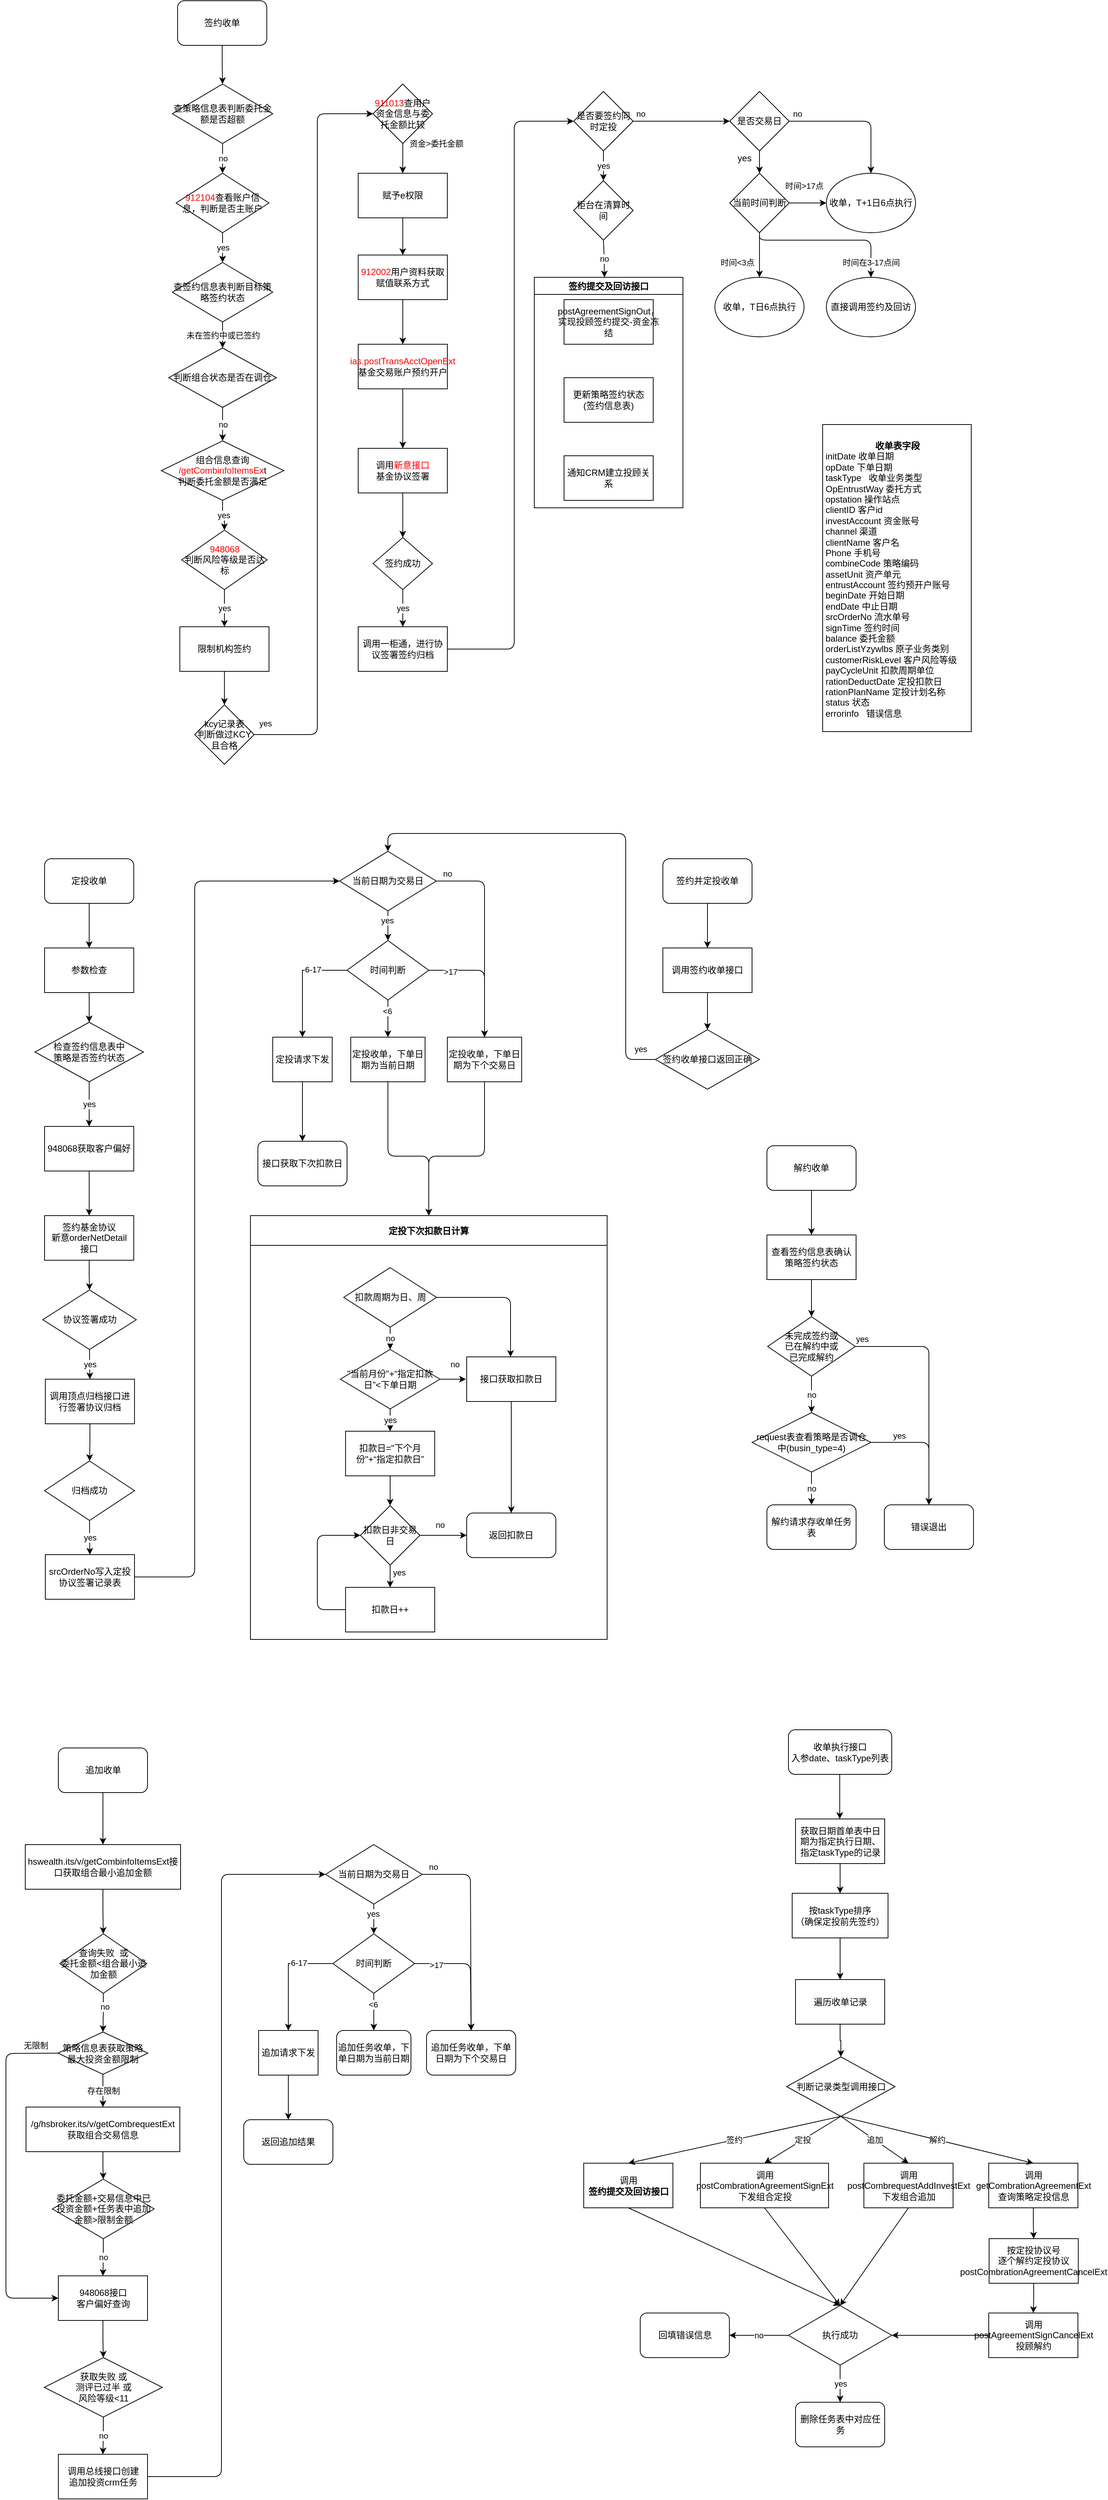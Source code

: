 <mxfile version="14.9.7" type="github">
  <diagram id="iZSxUYs6nvVQSuJic5YJ" name="Page-1">
    <mxGraphModel dx="782" dy="468" grid="1" gridSize="10" guides="1" tooltips="1" connect="1" arrows="1" fold="1" page="1" pageScale="1" pageWidth="827" pageHeight="1169" math="0" shadow="0">
      <root>
        <mxCell id="0" />
        <mxCell id="1" parent="0" />
        <mxCell id="sy7BUHmaNgnKE1Wm8GWt-76" value="" style="edgeStyle=orthogonalEdgeStyle;rounded=0;orthogonalLoop=1;jettySize=auto;html=1;" parent="1" source="sy7BUHmaNgnKE1Wm8GWt-1" target="sy7BUHmaNgnKE1Wm8GWt-8" edge="1">
          <mxGeometry relative="1" as="geometry" />
        </mxCell>
        <mxCell id="sy7BUHmaNgnKE1Wm8GWt-1" value="签约收单" style="rounded=1;whiteSpace=wrap;html=1;" parent="1" vertex="1">
          <mxGeometry x="302" y="80" width="120" height="60" as="geometry" />
        </mxCell>
        <mxCell id="sy7BUHmaNgnKE1Wm8GWt-75" value="no" style="edgeStyle=orthogonalEdgeStyle;rounded=0;orthogonalLoop=1;jettySize=auto;html=1;" parent="1" source="sy7BUHmaNgnKE1Wm8GWt-8" target="sy7BUHmaNgnKE1Wm8GWt-11" edge="1">
          <mxGeometry relative="1" as="geometry" />
        </mxCell>
        <mxCell id="sy7BUHmaNgnKE1Wm8GWt-8" value="查策略信息表判断委托金额是否超额" style="rhombus;whiteSpace=wrap;html=1;" parent="1" vertex="1">
          <mxGeometry x="295" y="192" width="135" height="80" as="geometry" />
        </mxCell>
        <mxCell id="sy7BUHmaNgnKE1Wm8GWt-74" value="yes" style="edgeStyle=orthogonalEdgeStyle;rounded=0;orthogonalLoop=1;jettySize=auto;html=1;" parent="1" source="sy7BUHmaNgnKE1Wm8GWt-11" target="sy7BUHmaNgnKE1Wm8GWt-12" edge="1">
          <mxGeometry relative="1" as="geometry" />
        </mxCell>
        <mxCell id="sy7BUHmaNgnKE1Wm8GWt-11" value="&lt;font color=&quot;#ff0000&quot;&gt;912104&lt;/font&gt;查看账户信息，判断是否主账户" style="rhombus;whiteSpace=wrap;html=1;" parent="1" vertex="1">
          <mxGeometry x="300" y="312" width="125" height="80" as="geometry" />
        </mxCell>
        <mxCell id="sy7BUHmaNgnKE1Wm8GWt-73" value="未在签约中或已签约" style="edgeStyle=orthogonalEdgeStyle;rounded=0;orthogonalLoop=1;jettySize=auto;html=1;" parent="1" source="sy7BUHmaNgnKE1Wm8GWt-12" target="sy7BUHmaNgnKE1Wm8GWt-15" edge="1">
          <mxGeometry relative="1" as="geometry" />
        </mxCell>
        <mxCell id="sy7BUHmaNgnKE1Wm8GWt-12" value="查签约信息表判断目标策略签约状态" style="rhombus;whiteSpace=wrap;html=1;" parent="1" vertex="1">
          <mxGeometry x="295" y="432" width="135" height="80" as="geometry" />
        </mxCell>
        <mxCell id="sy7BUHmaNgnKE1Wm8GWt-72" value="no" style="edgeStyle=orthogonalEdgeStyle;rounded=0;orthogonalLoop=1;jettySize=auto;html=1;" parent="1" source="sy7BUHmaNgnKE1Wm8GWt-15" target="sy7BUHmaNgnKE1Wm8GWt-16" edge="1">
          <mxGeometry relative="1" as="geometry" />
        </mxCell>
        <mxCell id="sy7BUHmaNgnKE1Wm8GWt-15" value="判断组合状态是否在调仓" style="rhombus;whiteSpace=wrap;html=1;" parent="1" vertex="1">
          <mxGeometry x="290" y="547" width="145" height="80" as="geometry" />
        </mxCell>
        <mxCell id="sy7BUHmaNgnKE1Wm8GWt-71" value="yes" style="edgeStyle=orthogonalEdgeStyle;rounded=0;orthogonalLoop=1;jettySize=auto;html=1;" parent="1" source="sy7BUHmaNgnKE1Wm8GWt-16" target="sy7BUHmaNgnKE1Wm8GWt-17" edge="1">
          <mxGeometry relative="1" as="geometry" />
        </mxCell>
        <mxCell id="sy7BUHmaNgnKE1Wm8GWt-16" value="&lt;div&gt;组合信息查询&lt;/div&gt;&lt;div&gt;&lt;font color=&quot;#ff0000&quot;&gt;/getCombinfoItemsEx&lt;/font&gt;t&lt;/div&gt;&lt;div&gt;判断委托金额是否满足&lt;/div&gt;" style="rhombus;whiteSpace=wrap;html=1;" parent="1" vertex="1">
          <mxGeometry x="280" y="672" width="165" height="80" as="geometry" />
        </mxCell>
        <mxCell id="sy7BUHmaNgnKE1Wm8GWt-70" value="yes" style="edgeStyle=orthogonalEdgeStyle;rounded=0;orthogonalLoop=1;jettySize=auto;html=1;" parent="1" source="sy7BUHmaNgnKE1Wm8GWt-17" target="sy7BUHmaNgnKE1Wm8GWt-18" edge="1">
          <mxGeometry relative="1" as="geometry" />
        </mxCell>
        <mxCell id="sy7BUHmaNgnKE1Wm8GWt-17" value="&lt;font color=&quot;#ff0000&quot;&gt;948068&lt;/font&gt;&lt;br&gt;判断风险等级是否达标" style="rhombus;whiteSpace=wrap;html=1;" parent="1" vertex="1">
          <mxGeometry x="307.5" y="792" width="115" height="80" as="geometry" />
        </mxCell>
        <mxCell id="sy7BUHmaNgnKE1Wm8GWt-69" value="" style="edgeStyle=orthogonalEdgeStyle;rounded=0;orthogonalLoop=1;jettySize=auto;html=1;" parent="1" source="sy7BUHmaNgnKE1Wm8GWt-18" target="sy7BUHmaNgnKE1Wm8GWt-19" edge="1">
          <mxGeometry relative="1" as="geometry" />
        </mxCell>
        <mxCell id="sy7BUHmaNgnKE1Wm8GWt-18" value="限制机构签约" style="rounded=0;whiteSpace=wrap;html=1;" parent="1" vertex="1">
          <mxGeometry x="305" y="922" width="120" height="60" as="geometry" />
        </mxCell>
        <mxCell id="sy7BUHmaNgnKE1Wm8GWt-19" value="kcy记录表&lt;br&gt;判断做过KCY且合格" style="rhombus;whiteSpace=wrap;html=1;" parent="1" vertex="1">
          <mxGeometry x="325" y="1027" width="80" height="80" as="geometry" />
        </mxCell>
        <mxCell id="sy7BUHmaNgnKE1Wm8GWt-66" value="资金&amp;gt;委托金额" style="edgeStyle=orthogonalEdgeStyle;rounded=0;orthogonalLoop=1;jettySize=auto;html=1;" parent="1" source="sy7BUHmaNgnKE1Wm8GWt-20" target="sy7BUHmaNgnKE1Wm8GWt-21" edge="1">
          <mxGeometry x="-1" y="45" relative="1" as="geometry">
            <mxPoint as="offset" />
          </mxGeometry>
        </mxCell>
        <mxCell id="sy7BUHmaNgnKE1Wm8GWt-20" value="&lt;font color=&quot;#ff0000&quot;&gt;911013&lt;/font&gt;查用户资金信息与委托金额比较" style="rhombus;whiteSpace=wrap;html=1;" parent="1" vertex="1">
          <mxGeometry x="565" y="192" width="80" height="80" as="geometry" />
        </mxCell>
        <mxCell id="sy7BUHmaNgnKE1Wm8GWt-65" value="" style="edgeStyle=orthogonalEdgeStyle;rounded=0;orthogonalLoop=1;jettySize=auto;html=1;" parent="1" source="sy7BUHmaNgnKE1Wm8GWt-21" target="sy7BUHmaNgnKE1Wm8GWt-22" edge="1">
          <mxGeometry relative="1" as="geometry" />
        </mxCell>
        <mxCell id="sy7BUHmaNgnKE1Wm8GWt-21" value="赋予e权限" style="rounded=0;whiteSpace=wrap;html=1;" parent="1" vertex="1">
          <mxGeometry x="545" y="312" width="120" height="60" as="geometry" />
        </mxCell>
        <mxCell id="sy7BUHmaNgnKE1Wm8GWt-64" value="" style="edgeStyle=orthogonalEdgeStyle;rounded=0;orthogonalLoop=1;jettySize=auto;html=1;" parent="1" source="sy7BUHmaNgnKE1Wm8GWt-22" target="sy7BUHmaNgnKE1Wm8GWt-23" edge="1">
          <mxGeometry relative="1" as="geometry" />
        </mxCell>
        <mxCell id="sy7BUHmaNgnKE1Wm8GWt-22" value="&lt;font color=&quot;#ff0000&quot;&gt;912002&lt;/font&gt;用户资料获取&lt;br&gt;赋值联系方式" style="rounded=0;whiteSpace=wrap;html=1;" parent="1" vertex="1">
          <mxGeometry x="545" y="422" width="120" height="60" as="geometry" />
        </mxCell>
        <mxCell id="sy7BUHmaNgnKE1Wm8GWt-63" value="" style="edgeStyle=orthogonalEdgeStyle;rounded=0;orthogonalLoop=1;jettySize=auto;html=1;" parent="1" source="sy7BUHmaNgnKE1Wm8GWt-23" target="sy7BUHmaNgnKE1Wm8GWt-24" edge="1">
          <mxGeometry relative="1" as="geometry" />
        </mxCell>
        <mxCell id="sy7BUHmaNgnKE1Wm8GWt-23" value="&lt;div&gt;&lt;font color=&quot;#ff0000&quot;&gt;ias.postTransAcctOpenExt&lt;/font&gt;&lt;/div&gt;&lt;div&gt;基金交易账户预约开户&lt;/div&gt;" style="rounded=0;whiteSpace=wrap;html=1;" parent="1" vertex="1">
          <mxGeometry x="545" y="542" width="120" height="60" as="geometry" />
        </mxCell>
        <mxCell id="sy7BUHmaNgnKE1Wm8GWt-62" value="" style="edgeStyle=orthogonalEdgeStyle;rounded=0;orthogonalLoop=1;jettySize=auto;html=1;" parent="1" source="sy7BUHmaNgnKE1Wm8GWt-24" target="sy7BUHmaNgnKE1Wm8GWt-25" edge="1">
          <mxGeometry relative="1" as="geometry" />
        </mxCell>
        <mxCell id="sy7BUHmaNgnKE1Wm8GWt-24" value="调用&lt;font color=&quot;#ff0000&quot;&gt;新意接口&lt;/font&gt;&lt;br&gt;基金协议签署" style="rounded=0;whiteSpace=wrap;html=1;" parent="1" vertex="1">
          <mxGeometry x="545" y="682" width="120" height="60" as="geometry" />
        </mxCell>
        <mxCell id="sy7BUHmaNgnKE1Wm8GWt-61" value="yes" style="edgeStyle=orthogonalEdgeStyle;rounded=0;orthogonalLoop=1;jettySize=auto;html=1;" parent="1" source="sy7BUHmaNgnKE1Wm8GWt-25" target="sy7BUHmaNgnKE1Wm8GWt-26" edge="1">
          <mxGeometry relative="1" as="geometry" />
        </mxCell>
        <mxCell id="sy7BUHmaNgnKE1Wm8GWt-25" value="签约成功" style="rhombus;whiteSpace=wrap;html=1;" parent="1" vertex="1">
          <mxGeometry x="565" y="802" width="80" height="70" as="geometry" />
        </mxCell>
        <mxCell id="sy7BUHmaNgnKE1Wm8GWt-26" value="调用一柜通，进行协议签署签约归档" style="rounded=0;whiteSpace=wrap;html=1;" parent="1" vertex="1">
          <mxGeometry x="545" y="922" width="120" height="60" as="geometry" />
        </mxCell>
        <mxCell id="sy7BUHmaNgnKE1Wm8GWt-58" value="yes" style="edgeStyle=orthogonalEdgeStyle;rounded=0;orthogonalLoop=1;jettySize=auto;html=1;" parent="1" source="sy7BUHmaNgnKE1Wm8GWt-27" target="sy7BUHmaNgnKE1Wm8GWt-28" edge="1">
          <mxGeometry relative="1" as="geometry" />
        </mxCell>
        <mxCell id="sy7BUHmaNgnKE1Wm8GWt-27" value="是否要签约同时定投" style="rhombus;whiteSpace=wrap;html=1;" parent="1" vertex="1">
          <mxGeometry x="835" y="202" width="80" height="80" as="geometry" />
        </mxCell>
        <mxCell id="sy7BUHmaNgnKE1Wm8GWt-28" value="柜台在清算时间" style="rhombus;whiteSpace=wrap;html=1;" parent="1" vertex="1">
          <mxGeometry x="835" y="322" width="80" height="80" as="geometry" />
        </mxCell>
        <mxCell id="sy7BUHmaNgnKE1Wm8GWt-55" value="" style="edgeStyle=orthogonalEdgeStyle;rounded=0;orthogonalLoop=1;jettySize=auto;html=1;" parent="1" source="sy7BUHmaNgnKE1Wm8GWt-32" target="sy7BUHmaNgnKE1Wm8GWt-43" edge="1">
          <mxGeometry relative="1" as="geometry" />
        </mxCell>
        <mxCell id="sy7BUHmaNgnKE1Wm8GWt-32" value="是否交易日" style="rhombus;whiteSpace=wrap;html=1;" parent="1" vertex="1">
          <mxGeometry x="1045" y="202" width="80" height="80" as="geometry" />
        </mxCell>
        <mxCell id="sy7BUHmaNgnKE1Wm8GWt-40" value="" style="group" parent="1" vertex="1" connectable="0">
          <mxGeometry x="782" y="452" width="200" height="310" as="geometry" />
        </mxCell>
        <mxCell id="sy7BUHmaNgnKE1Wm8GWt-29" value="postAgreementSignOut，实现投顾签约提交-资金冻结" style="rounded=0;whiteSpace=wrap;html=1;" parent="sy7BUHmaNgnKE1Wm8GWt-40" vertex="1">
          <mxGeometry x="40" y="30" width="120" height="60" as="geometry" />
        </mxCell>
        <mxCell id="sy7BUHmaNgnKE1Wm8GWt-30" value="更新策略签约状态&lt;br&gt;(签约信息表)" style="rounded=0;whiteSpace=wrap;html=1;" parent="sy7BUHmaNgnKE1Wm8GWt-40" vertex="1">
          <mxGeometry x="40" y="135" width="120" height="60" as="geometry" />
        </mxCell>
        <mxCell id="sy7BUHmaNgnKE1Wm8GWt-31" value="通知CRM建立投顾关系" style="rounded=0;whiteSpace=wrap;html=1;" parent="sy7BUHmaNgnKE1Wm8GWt-40" vertex="1">
          <mxGeometry x="40" y="240" width="120" height="60" as="geometry" />
        </mxCell>
        <mxCell id="sy7BUHmaNgnKE1Wm8GWt-39" value="签约提交及回访接口" style="swimlane;" parent="sy7BUHmaNgnKE1Wm8GWt-40" vertex="1">
          <mxGeometry width="200" height="310" as="geometry" />
        </mxCell>
        <mxCell id="sy7BUHmaNgnKE1Wm8GWt-43" value="当前时间判断" style="rhombus;whiteSpace=wrap;html=1;" parent="1" vertex="1">
          <mxGeometry x="1045" y="312" width="80" height="80" as="geometry" />
        </mxCell>
        <mxCell id="sy7BUHmaNgnKE1Wm8GWt-44" value="收单，T日6点执行" style="ellipse;whiteSpace=wrap;html=1;" parent="1" vertex="1">
          <mxGeometry x="1025" y="452" width="120" height="80" as="geometry" />
        </mxCell>
        <mxCell id="sy7BUHmaNgnKE1Wm8GWt-45" value="收单，T+1日6点执行" style="ellipse;whiteSpace=wrap;html=1;" parent="1" vertex="1">
          <mxGeometry x="1175" y="312" width="120" height="80" as="geometry" />
        </mxCell>
        <mxCell id="sy7BUHmaNgnKE1Wm8GWt-46" value="直接调用签约及回访" style="ellipse;whiteSpace=wrap;html=1;" parent="1" vertex="1">
          <mxGeometry x="1175" y="452" width="120" height="80" as="geometry" />
        </mxCell>
        <mxCell id="sy7BUHmaNgnKE1Wm8GWt-47" value="" style="endArrow=classic;html=1;exitX=1;exitY=0.5;exitDx=0;exitDy=0;entryX=0;entryY=0.5;entryDx=0;entryDy=0;" parent="1" source="sy7BUHmaNgnKE1Wm8GWt-43" target="sy7BUHmaNgnKE1Wm8GWt-45" edge="1">
          <mxGeometry width="50" height="50" relative="1" as="geometry">
            <mxPoint x="1125" y="432" as="sourcePoint" />
            <mxPoint x="1175" y="382" as="targetPoint" />
          </mxGeometry>
        </mxCell>
        <mxCell id="sy7BUHmaNgnKE1Wm8GWt-48" value="时间&amp;gt;17点" style="edgeLabel;html=1;align=center;verticalAlign=middle;resizable=0;points=[];" parent="sy7BUHmaNgnKE1Wm8GWt-47" vertex="1" connectable="0">
          <mxGeometry x="-0.4" relative="1" as="geometry">
            <mxPoint x="5" y="-23" as="offset" />
          </mxGeometry>
        </mxCell>
        <mxCell id="sy7BUHmaNgnKE1Wm8GWt-49" value="" style="endArrow=classic;html=1;exitX=0.5;exitY=1;exitDx=0;exitDy=0;entryX=0.5;entryY=0;entryDx=0;entryDy=0;" parent="1" source="sy7BUHmaNgnKE1Wm8GWt-43" target="sy7BUHmaNgnKE1Wm8GWt-44" edge="1">
          <mxGeometry width="50" height="50" relative="1" as="geometry">
            <mxPoint x="1125" y="452" as="sourcePoint" />
            <mxPoint x="1175" y="402" as="targetPoint" />
          </mxGeometry>
        </mxCell>
        <mxCell id="sy7BUHmaNgnKE1Wm8GWt-50" value="时间&amp;lt;3点" style="edgeLabel;html=1;align=center;verticalAlign=middle;resizable=0;points=[];" parent="sy7BUHmaNgnKE1Wm8GWt-49" vertex="1" connectable="0">
          <mxGeometry x="0.433" y="-1" relative="1" as="geometry">
            <mxPoint x="-29" y="-3" as="offset" />
          </mxGeometry>
        </mxCell>
        <mxCell id="sy7BUHmaNgnKE1Wm8GWt-51" value="" style="endArrow=classic;html=1;entryX=0.5;entryY=0;entryDx=0;entryDy=0;" parent="1" target="sy7BUHmaNgnKE1Wm8GWt-46" edge="1">
          <mxGeometry width="50" height="50" relative="1" as="geometry">
            <mxPoint x="1085" y="392" as="sourcePoint" />
            <mxPoint x="1175" y="422" as="targetPoint" />
            <Array as="points">
              <mxPoint x="1085" y="402" />
              <mxPoint x="1235" y="402" />
            </Array>
          </mxGeometry>
        </mxCell>
        <mxCell id="sy7BUHmaNgnKE1Wm8GWt-52" value="时间在3-17点间" style="edgeLabel;html=1;align=center;verticalAlign=middle;resizable=0;points=[];" parent="sy7BUHmaNgnKE1Wm8GWt-51" vertex="1" connectable="0">
          <mxGeometry x="0.054" y="-3" relative="1" as="geometry">
            <mxPoint x="49" y="27" as="offset" />
          </mxGeometry>
        </mxCell>
        <mxCell id="sy7BUHmaNgnKE1Wm8GWt-53" value="" style="endArrow=classic;html=1;exitX=1;exitY=0.5;exitDx=0;exitDy=0;entryX=0.5;entryY=0;entryDx=0;entryDy=0;" parent="1" source="sy7BUHmaNgnKE1Wm8GWt-32" target="sy7BUHmaNgnKE1Wm8GWt-45" edge="1">
          <mxGeometry width="50" height="50" relative="1" as="geometry">
            <mxPoint x="1165" y="312" as="sourcePoint" />
            <mxPoint x="1215" y="262" as="targetPoint" />
            <Array as="points">
              <mxPoint x="1235" y="242" />
            </Array>
          </mxGeometry>
        </mxCell>
        <mxCell id="sy7BUHmaNgnKE1Wm8GWt-54" value="no" style="edgeLabel;html=1;align=center;verticalAlign=middle;resizable=0;points=[];" parent="sy7BUHmaNgnKE1Wm8GWt-53" vertex="1" connectable="0">
          <mxGeometry x="-0.241" relative="1" as="geometry">
            <mxPoint x="-58" y="-10" as="offset" />
          </mxGeometry>
        </mxCell>
        <mxCell id="sy7BUHmaNgnKE1Wm8GWt-56" value="yes" style="text;html=1;strokeColor=none;fillColor=none;align=center;verticalAlign=middle;whiteSpace=wrap;rounded=0;" parent="1" vertex="1">
          <mxGeometry x="1045" y="282" width="40" height="20" as="geometry" />
        </mxCell>
        <mxCell id="sy7BUHmaNgnKE1Wm8GWt-57" value="no" style="endArrow=classic;html=1;exitX=0.5;exitY=1;exitDx=0;exitDy=0;entryX=0.472;entryY=0;entryDx=0;entryDy=0;entryPerimeter=0;" parent="1" source="sy7BUHmaNgnKE1Wm8GWt-28" target="sy7BUHmaNgnKE1Wm8GWt-39" edge="1">
          <mxGeometry width="50" height="50" relative="1" as="geometry">
            <mxPoint x="935" y="432" as="sourcePoint" />
            <mxPoint x="985" y="382" as="targetPoint" />
            <Array as="points">
              <mxPoint x="876" y="422" />
            </Array>
          </mxGeometry>
        </mxCell>
        <mxCell id="sy7BUHmaNgnKE1Wm8GWt-59" value="no" style="endArrow=classic;html=1;exitX=1;exitY=0.5;exitDx=0;exitDy=0;entryX=0;entryY=0.5;entryDx=0;entryDy=0;" parent="1" source="sy7BUHmaNgnKE1Wm8GWt-27" target="sy7BUHmaNgnKE1Wm8GWt-32" edge="1">
          <mxGeometry x="-0.846" y="10" width="50" height="50" relative="1" as="geometry">
            <mxPoint x="965" y="292" as="sourcePoint" />
            <mxPoint x="1015" y="242" as="targetPoint" />
            <mxPoint as="offset" />
          </mxGeometry>
        </mxCell>
        <mxCell id="sy7BUHmaNgnKE1Wm8GWt-60" value="" style="endArrow=classic;html=1;exitX=1;exitY=0.5;exitDx=0;exitDy=0;entryX=0;entryY=0.5;entryDx=0;entryDy=0;" parent="1" source="sy7BUHmaNgnKE1Wm8GWt-26" target="sy7BUHmaNgnKE1Wm8GWt-27" edge="1">
          <mxGeometry width="50" height="50" relative="1" as="geometry">
            <mxPoint x="735" y="932" as="sourcePoint" />
            <mxPoint x="785" y="882" as="targetPoint" />
            <Array as="points">
              <mxPoint x="755" y="952" />
              <mxPoint x="755" y="242" />
            </Array>
          </mxGeometry>
        </mxCell>
        <mxCell id="sy7BUHmaNgnKE1Wm8GWt-67" value="" style="endArrow=classic;html=1;exitX=1;exitY=0.5;exitDx=0;exitDy=0;entryX=0;entryY=0.5;entryDx=0;entryDy=0;" parent="1" source="sy7BUHmaNgnKE1Wm8GWt-19" target="sy7BUHmaNgnKE1Wm8GWt-20" edge="1">
          <mxGeometry width="50" height="50" relative="1" as="geometry">
            <mxPoint x="460" y="1072" as="sourcePoint" />
            <mxPoint x="510" y="1022" as="targetPoint" />
            <Array as="points">
              <mxPoint x="490" y="1067" />
              <mxPoint x="490" y="232" />
            </Array>
          </mxGeometry>
        </mxCell>
        <mxCell id="sy7BUHmaNgnKE1Wm8GWt-68" value="yes" style="edgeLabel;html=1;align=center;verticalAlign=middle;resizable=0;points=[];" parent="sy7BUHmaNgnKE1Wm8GWt-67" vertex="1" connectable="0">
          <mxGeometry x="-0.904" relative="1" as="geometry">
            <mxPoint x="-33" y="-15" as="offset" />
          </mxGeometry>
        </mxCell>
        <mxCell id="0yPfFVZ9I69ewQ06_f26-82" value="" style="edgeStyle=orthogonalEdgeStyle;rounded=0;orthogonalLoop=1;jettySize=auto;html=1;" parent="1" source="0yPfFVZ9I69ewQ06_f26-1" target="0yPfFVZ9I69ewQ06_f26-2" edge="1">
          <mxGeometry relative="1" as="geometry" />
        </mxCell>
        <mxCell id="0yPfFVZ9I69ewQ06_f26-1" value="定投收单" style="rounded=1;whiteSpace=wrap;html=1;" parent="1" vertex="1">
          <mxGeometry x="123" y="1234" width="120" height="60" as="geometry" />
        </mxCell>
        <mxCell id="0yPfFVZ9I69ewQ06_f26-81" value="" style="edgeStyle=orthogonalEdgeStyle;rounded=0;orthogonalLoop=1;jettySize=auto;html=1;" parent="1" source="0yPfFVZ9I69ewQ06_f26-2" target="0yPfFVZ9I69ewQ06_f26-18" edge="1">
          <mxGeometry relative="1" as="geometry" />
        </mxCell>
        <mxCell id="0yPfFVZ9I69ewQ06_f26-2" value="参数检查" style="rounded=0;whiteSpace=wrap;html=1;" parent="1" vertex="1">
          <mxGeometry x="123" y="1354" width="120" height="60" as="geometry" />
        </mxCell>
        <mxCell id="0yPfFVZ9I69ewQ06_f26-79" value="" style="edgeStyle=orthogonalEdgeStyle;rounded=0;orthogonalLoop=1;jettySize=auto;html=1;" parent="1" source="0yPfFVZ9I69ewQ06_f26-3" target="0yPfFVZ9I69ewQ06_f26-4" edge="1">
          <mxGeometry relative="1" as="geometry" />
        </mxCell>
        <mxCell id="0yPfFVZ9I69ewQ06_f26-3" value="948068获取客户偏好" style="rounded=0;whiteSpace=wrap;html=1;" parent="1" vertex="1">
          <mxGeometry x="123" y="1594" width="120" height="60" as="geometry" />
        </mxCell>
        <mxCell id="0yPfFVZ9I69ewQ06_f26-78" value="" style="edgeStyle=orthogonalEdgeStyle;rounded=0;orthogonalLoop=1;jettySize=auto;html=1;" parent="1" source="0yPfFVZ9I69ewQ06_f26-4" target="0yPfFVZ9I69ewQ06_f26-5" edge="1">
          <mxGeometry relative="1" as="geometry" />
        </mxCell>
        <mxCell id="0yPfFVZ9I69ewQ06_f26-4" value="签约基金协议&lt;br&gt;新意orderNetDetail&lt;br&gt;接口" style="rounded=0;whiteSpace=wrap;html=1;" parent="1" vertex="1">
          <mxGeometry x="123" y="1714" width="120" height="60" as="geometry" />
        </mxCell>
        <mxCell id="0yPfFVZ9I69ewQ06_f26-77" value="yes" style="edgeStyle=orthogonalEdgeStyle;rounded=0;orthogonalLoop=1;jettySize=auto;html=1;" parent="1" source="0yPfFVZ9I69ewQ06_f26-5" target="0yPfFVZ9I69ewQ06_f26-6" edge="1">
          <mxGeometry relative="1" as="geometry" />
        </mxCell>
        <mxCell id="0yPfFVZ9I69ewQ06_f26-5" value="协议签署成功" style="rhombus;whiteSpace=wrap;html=1;" parent="1" vertex="1">
          <mxGeometry x="120.5" y="1814" width="126" height="80" as="geometry" />
        </mxCell>
        <mxCell id="0yPfFVZ9I69ewQ06_f26-76" value="" style="edgeStyle=orthogonalEdgeStyle;rounded=0;orthogonalLoop=1;jettySize=auto;html=1;" parent="1" source="0yPfFVZ9I69ewQ06_f26-6" target="0yPfFVZ9I69ewQ06_f26-7" edge="1">
          <mxGeometry relative="1" as="geometry" />
        </mxCell>
        <mxCell id="0yPfFVZ9I69ewQ06_f26-6" value="调用顶点归档接口进行签署协议归档" style="rounded=0;whiteSpace=wrap;html=1;" parent="1" vertex="1">
          <mxGeometry x="124" y="1934" width="120" height="60" as="geometry" />
        </mxCell>
        <mxCell id="0yPfFVZ9I69ewQ06_f26-141" value="yes" style="edgeStyle=orthogonalEdgeStyle;rounded=0;orthogonalLoop=1;jettySize=auto;html=1;" parent="1" source="0yPfFVZ9I69ewQ06_f26-7" target="0yPfFVZ9I69ewQ06_f26-140" edge="1">
          <mxGeometry relative="1" as="geometry" />
        </mxCell>
        <mxCell id="0yPfFVZ9I69ewQ06_f26-7" value="归档成功" style="rhombus;whiteSpace=wrap;html=1;" parent="1" vertex="1">
          <mxGeometry x="123" y="2044" width="121" height="80" as="geometry" />
        </mxCell>
        <mxCell id="0yPfFVZ9I69ewQ06_f26-73" value="" style="edgeStyle=orthogonalEdgeStyle;rounded=0;orthogonalLoop=1;jettySize=auto;html=1;" parent="1" source="0yPfFVZ9I69ewQ06_f26-8" target="0yPfFVZ9I69ewQ06_f26-12" edge="1">
          <mxGeometry relative="1" as="geometry" />
        </mxCell>
        <mxCell id="0yPfFVZ9I69ewQ06_f26-74" value="yes" style="edgeLabel;html=1;align=center;verticalAlign=middle;resizable=0;points=[];" parent="0yPfFVZ9I69ewQ06_f26-73" vertex="1" connectable="0">
          <mxGeometry x="-0.372" y="-1" relative="1" as="geometry">
            <mxPoint as="offset" />
          </mxGeometry>
        </mxCell>
        <mxCell id="0yPfFVZ9I69ewQ06_f26-8" value="当前日期为交易日" style="rhombus;whiteSpace=wrap;html=1;" parent="1" vertex="1">
          <mxGeometry x="520" y="1224" width="130" height="80" as="geometry" />
        </mxCell>
        <mxCell id="0yPfFVZ9I69ewQ06_f26-64" value="" style="edgeStyle=orthogonalEdgeStyle;rounded=0;orthogonalLoop=1;jettySize=auto;html=1;" parent="1" source="0yPfFVZ9I69ewQ06_f26-12" target="0yPfFVZ9I69ewQ06_f26-35" edge="1">
          <mxGeometry relative="1" as="geometry" />
        </mxCell>
        <mxCell id="0yPfFVZ9I69ewQ06_f26-67" value="6-17" style="edgeLabel;html=1;align=center;verticalAlign=middle;resizable=0;points=[];" parent="0yPfFVZ9I69ewQ06_f26-64" vertex="1" connectable="0">
          <mxGeometry x="-0.378" y="-1" relative="1" as="geometry">
            <mxPoint as="offset" />
          </mxGeometry>
        </mxCell>
        <mxCell id="0yPfFVZ9I69ewQ06_f26-65" value="" style="edgeStyle=orthogonalEdgeStyle;rounded=0;orthogonalLoop=1;jettySize=auto;html=1;" parent="1" source="0yPfFVZ9I69ewQ06_f26-12" target="0yPfFVZ9I69ewQ06_f26-20" edge="1">
          <mxGeometry relative="1" as="geometry" />
        </mxCell>
        <mxCell id="0yPfFVZ9I69ewQ06_f26-66" value="&amp;lt;6" style="edgeLabel;html=1;align=center;verticalAlign=middle;resizable=0;points=[];" parent="0yPfFVZ9I69ewQ06_f26-65" vertex="1" connectable="0">
          <mxGeometry x="-0.414" y="-1" relative="1" as="geometry">
            <mxPoint as="offset" />
          </mxGeometry>
        </mxCell>
        <mxCell id="0yPfFVZ9I69ewQ06_f26-12" value="时间判断" style="rhombus;whiteSpace=wrap;html=1;align=center;verticalAlign=middle;" parent="1" vertex="1">
          <mxGeometry x="530" y="1344" width="110" height="80" as="geometry" />
        </mxCell>
        <mxCell id="0yPfFVZ9I69ewQ06_f26-80" value="yes" style="edgeStyle=orthogonalEdgeStyle;rounded=0;orthogonalLoop=1;jettySize=auto;html=1;" parent="1" source="0yPfFVZ9I69ewQ06_f26-18" target="0yPfFVZ9I69ewQ06_f26-3" edge="1">
          <mxGeometry relative="1" as="geometry" />
        </mxCell>
        <mxCell id="0yPfFVZ9I69ewQ06_f26-18" value="&lt;span&gt;检查签约信息表中&lt;br&gt;策略是否签约状态&lt;br&gt;&lt;/span&gt;" style="rhombus;whiteSpace=wrap;html=1;align=center;verticalAlign=middle;" parent="1" vertex="1">
          <mxGeometry x="110" y="1454" width="146" height="80" as="geometry" />
        </mxCell>
        <mxCell id="0yPfFVZ9I69ewQ06_f26-20" value="定投收单，下单日期为当前日期" style="rounded=0;whiteSpace=wrap;html=1;align=center;verticalAlign=middle;" parent="1" vertex="1">
          <mxGeometry x="535" y="1474" width="100" height="60" as="geometry" />
        </mxCell>
        <mxCell id="0yPfFVZ9I69ewQ06_f26-72" value="" style="edgeStyle=orthogonalEdgeStyle;rounded=0;orthogonalLoop=1;jettySize=auto;html=1;" parent="1" source="0yPfFVZ9I69ewQ06_f26-35" target="0yPfFVZ9I69ewQ06_f26-69" edge="1">
          <mxGeometry relative="1" as="geometry" />
        </mxCell>
        <mxCell id="0yPfFVZ9I69ewQ06_f26-35" value="定投请求下发" style="rounded=0;whiteSpace=wrap;html=1;align=center;verticalAlign=middle;" parent="1" vertex="1">
          <mxGeometry x="430" y="1474" width="80" height="60" as="geometry" />
        </mxCell>
        <mxCell id="0yPfFVZ9I69ewQ06_f26-40" value="定投下次扣款日计算" style="swimlane;align=center;verticalAlign=middle;startSize=40;" parent="1" vertex="1">
          <mxGeometry x="400" y="1714" width="480" height="570" as="geometry" />
        </mxCell>
        <mxCell id="0yPfFVZ9I69ewQ06_f26-50" value="no" style="edgeStyle=orthogonalEdgeStyle;rounded=0;orthogonalLoop=1;jettySize=auto;html=1;entryX=0.5;entryY=0;entryDx=0;entryDy=0;" parent="0yPfFVZ9I69ewQ06_f26-40" source="0yPfFVZ9I69ewQ06_f26-42" target="0yPfFVZ9I69ewQ06_f26-46" edge="1">
          <mxGeometry relative="1" as="geometry">
            <mxPoint x="188" y="188" as="targetPoint" />
          </mxGeometry>
        </mxCell>
        <mxCell id="0yPfFVZ9I69ewQ06_f26-42" value="&lt;span&gt;扣款周期为日、周&lt;/span&gt;" style="rhombus;whiteSpace=wrap;html=1;align=center;verticalAlign=middle;" parent="0yPfFVZ9I69ewQ06_f26-40" vertex="1">
          <mxGeometry x="125.5" y="70" width="125" height="80" as="geometry" />
        </mxCell>
        <mxCell id="0yPfFVZ9I69ewQ06_f26-52" value="yes" style="edgeStyle=orthogonalEdgeStyle;rounded=0;orthogonalLoop=1;jettySize=auto;html=1;entryX=0.5;entryY=0;entryDx=0;entryDy=0;" parent="0yPfFVZ9I69ewQ06_f26-40" source="0yPfFVZ9I69ewQ06_f26-46" target="0yPfFVZ9I69ewQ06_f26-47" edge="1">
          <mxGeometry relative="1" as="geometry" />
        </mxCell>
        <mxCell id="0yPfFVZ9I69ewQ06_f26-58" value="no" style="edgeStyle=orthogonalEdgeStyle;rounded=0;orthogonalLoop=1;jettySize=auto;html=1;" parent="0yPfFVZ9I69ewQ06_f26-40" source="0yPfFVZ9I69ewQ06_f26-46" edge="1">
          <mxGeometry x="0.112" y="20" relative="1" as="geometry">
            <mxPoint x="290" y="220" as="targetPoint" />
            <mxPoint as="offset" />
          </mxGeometry>
        </mxCell>
        <mxCell id="0yPfFVZ9I69ewQ06_f26-46" value="&lt;span&gt;&quot;当前月份&quot;+“指定扣款日”&amp;lt;下单日期&lt;/span&gt;" style="rhombus;whiteSpace=wrap;html=1;align=center;verticalAlign=middle;" parent="0yPfFVZ9I69ewQ06_f26-40" vertex="1">
          <mxGeometry x="121" y="180" width="134" height="80" as="geometry" />
        </mxCell>
        <mxCell id="0yPfFVZ9I69ewQ06_f26-53" value="" style="edgeStyle=orthogonalEdgeStyle;rounded=0;orthogonalLoop=1;jettySize=auto;html=1;" parent="0yPfFVZ9I69ewQ06_f26-40" source="0yPfFVZ9I69ewQ06_f26-47" target="0yPfFVZ9I69ewQ06_f26-48" edge="1">
          <mxGeometry relative="1" as="geometry" />
        </mxCell>
        <mxCell id="0yPfFVZ9I69ewQ06_f26-47" value="扣款日=&quot;下个月份&quot;+“指定扣款日”" style="rounded=0;whiteSpace=wrap;html=1;align=center;verticalAlign=middle;" parent="0yPfFVZ9I69ewQ06_f26-40" vertex="1">
          <mxGeometry x="128" y="290" width="120" height="60" as="geometry" />
        </mxCell>
        <mxCell id="0yPfFVZ9I69ewQ06_f26-54" value="yes" style="edgeStyle=orthogonalEdgeStyle;rounded=0;orthogonalLoop=1;jettySize=auto;html=1;" parent="0yPfFVZ9I69ewQ06_f26-40" source="0yPfFVZ9I69ewQ06_f26-48" target="0yPfFVZ9I69ewQ06_f26-49" edge="1">
          <mxGeometry x="0.202" y="12" relative="1" as="geometry">
            <mxPoint as="offset" />
          </mxGeometry>
        </mxCell>
        <mxCell id="0yPfFVZ9I69ewQ06_f26-48" value="&lt;span&gt;扣款日非交易日&lt;/span&gt;" style="rhombus;whiteSpace=wrap;html=1;align=center;verticalAlign=middle;" parent="0yPfFVZ9I69ewQ06_f26-40" vertex="1">
          <mxGeometry x="148" y="390" width="80" height="80" as="geometry" />
        </mxCell>
        <mxCell id="0yPfFVZ9I69ewQ06_f26-49" value="扣款日++" style="rounded=0;whiteSpace=wrap;html=1;align=center;verticalAlign=middle;" parent="0yPfFVZ9I69ewQ06_f26-40" vertex="1">
          <mxGeometry x="128" y="500" width="120" height="60" as="geometry" />
        </mxCell>
        <mxCell id="0yPfFVZ9I69ewQ06_f26-55" value="" style="endArrow=classic;html=1;exitX=0;exitY=0.5;exitDx=0;exitDy=0;entryX=0;entryY=0.5;entryDx=0;entryDy=0;" parent="0yPfFVZ9I69ewQ06_f26-40" source="0yPfFVZ9I69ewQ06_f26-49" target="0yPfFVZ9I69ewQ06_f26-48" edge="1">
          <mxGeometry width="50" height="50" relative="1" as="geometry">
            <mxPoint x="50" y="576" as="sourcePoint" />
            <mxPoint x="100" y="526" as="targetPoint" />
            <Array as="points">
              <mxPoint x="90" y="530" />
              <mxPoint x="90" y="430" />
            </Array>
          </mxGeometry>
        </mxCell>
        <mxCell id="0yPfFVZ9I69ewQ06_f26-57" value="" style="endArrow=classic;html=1;exitX=1;exitY=0.5;exitDx=0;exitDy=0;entryX=0.5;entryY=0;entryDx=0;entryDy=0;" parent="0yPfFVZ9I69ewQ06_f26-40" source="0yPfFVZ9I69ewQ06_f26-42" edge="1">
          <mxGeometry width="50" height="50" relative="1" as="geometry">
            <mxPoint x="340" y="140" as="sourcePoint" />
            <mxPoint x="350" y="190" as="targetPoint" />
            <Array as="points">
              <mxPoint x="350" y="110" />
            </Array>
          </mxGeometry>
        </mxCell>
        <mxCell id="0yPfFVZ9I69ewQ06_f26-83" value="返回扣款日" style="rounded=1;whiteSpace=wrap;html=1;align=center;verticalAlign=middle;" parent="0yPfFVZ9I69ewQ06_f26-40" vertex="1">
          <mxGeometry x="291" y="400" width="120" height="60" as="geometry" />
        </mxCell>
        <mxCell id="0yPfFVZ9I69ewQ06_f26-84" value="&lt;span&gt;接口获取扣款日&lt;/span&gt;" style="rounded=0;whiteSpace=wrap;html=1;align=center;verticalAlign=middle;" parent="0yPfFVZ9I69ewQ06_f26-40" vertex="1">
          <mxGeometry x="291" y="190" width="120" height="60" as="geometry" />
        </mxCell>
        <mxCell id="0yPfFVZ9I69ewQ06_f26-85" value="" style="endArrow=classic;html=1;exitX=0.5;exitY=1;exitDx=0;exitDy=0;entryX=0.5;entryY=0;entryDx=0;entryDy=0;" parent="0yPfFVZ9I69ewQ06_f26-40" source="0yPfFVZ9I69ewQ06_f26-84" target="0yPfFVZ9I69ewQ06_f26-83" edge="1">
          <mxGeometry width="50" height="50" relative="1" as="geometry">
            <mxPoint x="375" y="376" as="sourcePoint" />
            <mxPoint x="425" y="326" as="targetPoint" />
          </mxGeometry>
        </mxCell>
        <mxCell id="0yPfFVZ9I69ewQ06_f26-86" value="no" style="endArrow=classic;html=1;exitX=1;exitY=0.5;exitDx=0;exitDy=0;entryX=0;entryY=0.5;entryDx=0;entryDy=0;" parent="0yPfFVZ9I69ewQ06_f26-40" source="0yPfFVZ9I69ewQ06_f26-48" target="0yPfFVZ9I69ewQ06_f26-83" edge="1">
          <mxGeometry x="-0.143" y="14" width="50" height="50" relative="1" as="geometry">
            <mxPoint x="305" y="536" as="sourcePoint" />
            <mxPoint x="355" y="486" as="targetPoint" />
            <mxPoint as="offset" />
          </mxGeometry>
        </mxCell>
        <mxCell id="0yPfFVZ9I69ewQ06_f26-60" value="定投收单，下单日期为下个交易日" style="rounded=0;whiteSpace=wrap;html=1;align=center;verticalAlign=middle;" parent="1" vertex="1">
          <mxGeometry x="665" y="1474" width="100" height="60" as="geometry" />
        </mxCell>
        <mxCell id="0yPfFVZ9I69ewQ06_f26-61" value="no" style="endArrow=classic;html=1;exitX=1;exitY=0.5;exitDx=0;exitDy=0;entryX=0.5;entryY=0;entryDx=0;entryDy=0;" parent="1" source="0yPfFVZ9I69ewQ06_f26-8" target="0yPfFVZ9I69ewQ06_f26-60" edge="1">
          <mxGeometry x="-0.891" y="10" width="50" height="50" relative="1" as="geometry">
            <mxPoint x="705" y="1334" as="sourcePoint" />
            <mxPoint x="755" y="1284" as="targetPoint" />
            <Array as="points">
              <mxPoint x="715" y="1264" />
            </Array>
            <mxPoint as="offset" />
          </mxGeometry>
        </mxCell>
        <mxCell id="0yPfFVZ9I69ewQ06_f26-62" value="" style="endArrow=classic;html=1;exitX=1;exitY=0.5;exitDx=0;exitDy=0;entryX=0.5;entryY=0;entryDx=0;entryDy=0;" parent="1" source="0yPfFVZ9I69ewQ06_f26-12" target="0yPfFVZ9I69ewQ06_f26-60" edge="1">
          <mxGeometry width="50" height="50" relative="1" as="geometry">
            <mxPoint x="705" y="1424" as="sourcePoint" />
            <mxPoint x="755" y="1374" as="targetPoint" />
            <Array as="points">
              <mxPoint x="715" y="1384" />
            </Array>
          </mxGeometry>
        </mxCell>
        <mxCell id="0yPfFVZ9I69ewQ06_f26-63" value="&amp;gt;17" style="edgeLabel;html=1;align=center;verticalAlign=middle;resizable=0;points=[];" parent="0yPfFVZ9I69ewQ06_f26-62" vertex="1" connectable="0">
          <mxGeometry x="-0.654" y="-2" relative="1" as="geometry">
            <mxPoint as="offset" />
          </mxGeometry>
        </mxCell>
        <mxCell id="0yPfFVZ9I69ewQ06_f26-69" value="接口获取下次扣款日" style="rounded=1;whiteSpace=wrap;html=1;align=center;verticalAlign=middle;" parent="1" vertex="1">
          <mxGeometry x="410" y="1614" width="120" height="60" as="geometry" />
        </mxCell>
        <mxCell id="0yPfFVZ9I69ewQ06_f26-70" value="" style="endArrow=classic;html=1;exitX=0.5;exitY=1;exitDx=0;exitDy=0;entryX=0.5;entryY=0;entryDx=0;entryDy=0;" parent="1" source="0yPfFVZ9I69ewQ06_f26-20" target="0yPfFVZ9I69ewQ06_f26-40" edge="1">
          <mxGeometry width="50" height="50" relative="1" as="geometry">
            <mxPoint x="645" y="1674" as="sourcePoint" />
            <mxPoint x="695" y="1624" as="targetPoint" />
            <Array as="points">
              <mxPoint x="585" y="1634" />
              <mxPoint x="640" y="1634" />
            </Array>
          </mxGeometry>
        </mxCell>
        <mxCell id="0yPfFVZ9I69ewQ06_f26-71" value="" style="endArrow=classic;html=1;exitX=0.5;exitY=1;exitDx=0;exitDy=0;entryX=0.5;entryY=0;entryDx=0;entryDy=0;" parent="1" source="0yPfFVZ9I69ewQ06_f26-60" target="0yPfFVZ9I69ewQ06_f26-40" edge="1">
          <mxGeometry width="50" height="50" relative="1" as="geometry">
            <mxPoint x="725" y="1634" as="sourcePoint" />
            <mxPoint x="775" y="1584" as="targetPoint" />
            <Array as="points">
              <mxPoint x="715" y="1634" />
              <mxPoint x="640" y="1634" />
            </Array>
          </mxGeometry>
        </mxCell>
        <mxCell id="0yPfFVZ9I69ewQ06_f26-75" value="" style="endArrow=classic;html=1;exitX=1;exitY=0.5;exitDx=0;exitDy=0;entryX=0;entryY=0.5;entryDx=0;entryDy=0;" parent="1" source="0yPfFVZ9I69ewQ06_f26-140" target="0yPfFVZ9I69ewQ06_f26-8" edge="1">
          <mxGeometry x="-0.952" y="20" width="50" height="50" relative="1" as="geometry">
            <mxPoint x="255" y="2074" as="sourcePoint" />
            <mxPoint x="305" y="2024" as="targetPoint" />
            <Array as="points">
              <mxPoint x="325" y="2200" />
              <mxPoint x="325" y="1264" />
            </Array>
            <mxPoint as="offset" />
          </mxGeometry>
        </mxCell>
        <mxCell id="0yPfFVZ9I69ewQ06_f26-140" value="srcOrderNo写入定投协议签署记录表" style="rounded=0;whiteSpace=wrap;html=1;align=center;verticalAlign=middle;" parent="1" vertex="1">
          <mxGeometry x="124" y="2170" width="120" height="60" as="geometry" />
        </mxCell>
        <mxCell id="0yPfFVZ9I69ewQ06_f26-181" value="" style="edgeStyle=orthogonalEdgeStyle;rounded=0;orthogonalLoop=1;jettySize=auto;html=1;" parent="1" source="0yPfFVZ9I69ewQ06_f26-142" target="0yPfFVZ9I69ewQ06_f26-143" edge="1">
          <mxGeometry relative="1" as="geometry" />
        </mxCell>
        <mxCell id="0yPfFVZ9I69ewQ06_f26-142" value="签约并定投收单" style="rounded=1;whiteSpace=wrap;html=1;align=center;verticalAlign=middle;" parent="1" vertex="1">
          <mxGeometry x="955" y="1234" width="120" height="60" as="geometry" />
        </mxCell>
        <mxCell id="0yPfFVZ9I69ewQ06_f26-182" value="" style="edgeStyle=orthogonalEdgeStyle;rounded=0;orthogonalLoop=1;jettySize=auto;html=1;" parent="1" source="0yPfFVZ9I69ewQ06_f26-143" target="0yPfFVZ9I69ewQ06_f26-144" edge="1">
          <mxGeometry relative="1" as="geometry" />
        </mxCell>
        <mxCell id="0yPfFVZ9I69ewQ06_f26-143" value="&lt;span&gt;调用签约收单接口&lt;/span&gt;" style="rounded=0;whiteSpace=wrap;html=1;align=center;verticalAlign=middle;" parent="1" vertex="1">
          <mxGeometry x="955" y="1354" width="120" height="60" as="geometry" />
        </mxCell>
        <mxCell id="0yPfFVZ9I69ewQ06_f26-144" value="签约收单接口返回正确" style="rhombus;whiteSpace=wrap;html=1;align=center;verticalAlign=middle;" parent="1" vertex="1">
          <mxGeometry x="945" y="1464" width="140" height="80" as="geometry" />
        </mxCell>
        <mxCell id="0yPfFVZ9I69ewQ06_f26-183" value="yes" style="endArrow=classic;html=1;exitX=0;exitY=0.5;exitDx=0;exitDy=0;entryX=0.5;entryY=0;entryDx=0;entryDy=0;" parent="1" source="0yPfFVZ9I69ewQ06_f26-144" target="0yPfFVZ9I69ewQ06_f26-8" edge="1">
          <mxGeometry x="-0.942" y="-14" width="50" height="50" relative="1" as="geometry">
            <mxPoint x="835" y="1510" as="sourcePoint" />
            <mxPoint x="905" y="1260" as="targetPoint" />
            <Array as="points">
              <mxPoint x="905" y="1504" />
              <mxPoint x="905" y="1200" />
              <mxPoint x="585" y="1200" />
            </Array>
            <mxPoint as="offset" />
          </mxGeometry>
        </mxCell>
        <mxCell id="0yPfFVZ9I69ewQ06_f26-204" value="" style="edgeStyle=orthogonalEdgeStyle;rounded=0;orthogonalLoop=1;jettySize=auto;html=1;" parent="1" target="0yPfFVZ9I69ewQ06_f26-185" edge="1">
          <mxGeometry relative="1" as="geometry">
            <mxPoint x="1193" y="2455.5" as="sourcePoint" />
          </mxGeometry>
        </mxCell>
        <mxCell id="0yPfFVZ9I69ewQ06_f26-184" value="收单执行接口&lt;br&gt;入参date、taskType列表" style="rounded=1;whiteSpace=wrap;html=1;align=center;verticalAlign=middle;" parent="1" vertex="1">
          <mxGeometry x="1124" y="2405.5" width="139" height="60" as="geometry" />
        </mxCell>
        <mxCell id="0yPfFVZ9I69ewQ06_f26-205" value="" style="edgeStyle=orthogonalEdgeStyle;rounded=0;orthogonalLoop=1;jettySize=auto;html=1;" parent="1" source="0yPfFVZ9I69ewQ06_f26-185" target="0yPfFVZ9I69ewQ06_f26-196" edge="1">
          <mxGeometry relative="1" as="geometry" />
        </mxCell>
        <mxCell id="0yPfFVZ9I69ewQ06_f26-185" value="获取日期首单表中日期为指定执行日期、指定taskType的记录" style="rounded=0;whiteSpace=wrap;html=1;align=center;verticalAlign=middle;" parent="1" vertex="1">
          <mxGeometry x="1133.5" y="2525.5" width="120" height="60" as="geometry" />
        </mxCell>
        <mxCell id="0yPfFVZ9I69ewQ06_f26-207" value="" style="edgeStyle=orthogonalEdgeStyle;rounded=0;orthogonalLoop=1;jettySize=auto;html=1;entryX=0.5;entryY=0;entryDx=0;entryDy=0;" parent="1" source="0yPfFVZ9I69ewQ06_f26-192" target="0yPfFVZ9I69ewQ06_f26-281" edge="1">
          <mxGeometry relative="1" as="geometry">
            <mxPoint x="1193.5" y="2851.5" as="targetPoint" />
          </mxGeometry>
        </mxCell>
        <mxCell id="0yPfFVZ9I69ewQ06_f26-192" value="遍历收单记录" style="rounded=0;whiteSpace=wrap;html=1;align=center;verticalAlign=middle;" parent="1" vertex="1">
          <mxGeometry x="1133.5" y="2741.5" width="120" height="60" as="geometry" />
        </mxCell>
        <mxCell id="0yPfFVZ9I69ewQ06_f26-206" value="" style="edgeStyle=orthogonalEdgeStyle;rounded=0;orthogonalLoop=1;jettySize=auto;html=1;" parent="1" source="0yPfFVZ9I69ewQ06_f26-196" target="0yPfFVZ9I69ewQ06_f26-192" edge="1">
          <mxGeometry relative="1" as="geometry" />
        </mxCell>
        <mxCell id="0yPfFVZ9I69ewQ06_f26-196" value="按taskType排序&lt;br&gt;（确保定投前先签约）" style="rounded=0;whiteSpace=wrap;html=1;align=center;verticalAlign=middle;" parent="1" vertex="1">
          <mxGeometry x="1129" y="2625.5" width="129" height="60" as="geometry" />
        </mxCell>
        <mxCell id="0yPfFVZ9I69ewQ06_f26-209" value="no" style="edgeStyle=orthogonalEdgeStyle;rounded=0;orthogonalLoop=1;jettySize=auto;html=1;" parent="1" source="0yPfFVZ9I69ewQ06_f26-198" target="0yPfFVZ9I69ewQ06_f26-203" edge="1">
          <mxGeometry relative="1" as="geometry" />
        </mxCell>
        <mxCell id="0yPfFVZ9I69ewQ06_f26-210" value="yes" style="edgeStyle=orthogonalEdgeStyle;rounded=0;orthogonalLoop=1;jettySize=auto;html=1;" parent="1" source="0yPfFVZ9I69ewQ06_f26-198" target="0yPfFVZ9I69ewQ06_f26-202" edge="1">
          <mxGeometry relative="1" as="geometry" />
        </mxCell>
        <mxCell id="0yPfFVZ9I69ewQ06_f26-198" value="执行成功" style="rhombus;whiteSpace=wrap;html=1;align=center;verticalAlign=middle;" parent="1" vertex="1">
          <mxGeometry x="1124" y="3180" width="139" height="80" as="geometry" />
        </mxCell>
        <mxCell id="0yPfFVZ9I69ewQ06_f26-202" value="&#xa;&#xa;&lt;span style=&quot;color: rgb(0, 0, 0); font-family: helvetica; font-size: 12px; font-style: normal; font-weight: 400; letter-spacing: normal; text-align: center; text-indent: 0px; text-transform: none; word-spacing: 0px; background-color: rgb(248, 249, 250); display: inline; float: none;&quot;&gt;删除任务表中对应任务&lt;/span&gt;&#xa;&#xa;" style="rounded=1;whiteSpace=wrap;html=1;align=center;verticalAlign=middle;" parent="1" vertex="1">
          <mxGeometry x="1133.5" y="3310" width="120" height="60" as="geometry" />
        </mxCell>
        <mxCell id="0yPfFVZ9I69ewQ06_f26-203" value="&lt;span&gt;回填错误信息&lt;/span&gt;" style="rounded=1;whiteSpace=wrap;html=1;align=center;verticalAlign=middle;" parent="1" vertex="1">
          <mxGeometry x="924.5" y="3190" width="120" height="60" as="geometry" />
        </mxCell>
        <mxCell id="0yPfFVZ9I69ewQ06_f26-212" value="" style="group" parent="1" vertex="1" connectable="0">
          <mxGeometry x="1170" y="650" width="272" height="413" as="geometry" />
        </mxCell>
        <mxCell id="0yPfFVZ9I69ewQ06_f26-211" value="" style="rounded=0;whiteSpace=wrap;html=1;align=center;verticalAlign=middle;" parent="0yPfFVZ9I69ewQ06_f26-212" vertex="1">
          <mxGeometry width="200" height="413" as="geometry" />
        </mxCell>
        <mxCell id="0yPfFVZ9I69ewQ06_f26-11" value="&lt;div style=&quot;text-align: center&quot;&gt;&amp;nbsp; &amp;nbsp; &amp;nbsp;&lt;b&gt;收单表字段&lt;/b&gt;&lt;/div&gt;&lt;div&gt;initDate&lt;span&gt;&amp;nbsp;收单&lt;/span&gt;日期&lt;/div&gt;&lt;div&gt;opDate&lt;span&gt;    &lt;/span&gt;下单日期&lt;/div&gt;&lt;div&gt;taskType&amp;nbsp; &amp;nbsp;收单业务类型&lt;/div&gt;&lt;div&gt;OpEntrustWay&lt;span&gt;   &lt;/span&gt;委托方式&lt;/div&gt;&lt;div&gt;opstation&lt;span&gt;    &lt;/span&gt;操作站点&lt;/div&gt;&lt;div&gt;clientID&lt;span&gt;    &lt;/span&gt;客户id&lt;/div&gt;&lt;div&gt;investAccount&lt;span&gt;   &lt;/span&gt;资金账号&lt;/div&gt;&lt;div&gt;channel&lt;span&gt;     &lt;/span&gt;渠道&lt;/div&gt;&lt;div&gt;clientName&lt;span&gt;    &lt;/span&gt;客户名&lt;/div&gt;&lt;div&gt;Phone&lt;span&gt;     &lt;/span&gt;手机号&lt;/div&gt;&lt;div&gt;combineCode&lt;span&gt;    &lt;/span&gt;策略编码&lt;/div&gt;&lt;div&gt;assetUnit&lt;span&gt;    &lt;/span&gt;资产单元&lt;/div&gt;&lt;div&gt;entrustAccount&lt;span&gt;   &lt;/span&gt;签约预开户账号&lt;/div&gt;&lt;div&gt;beginDate&lt;span&gt;    &lt;/span&gt;开始日期&lt;/div&gt;&lt;div&gt;endDate&lt;span&gt;     &lt;/span&gt;中止日期&lt;/div&gt;&lt;div&gt;srcOrderNo&lt;span&gt;    &lt;/span&gt;流水单号&lt;/div&gt;&lt;div&gt;signTime&lt;span&gt;    &lt;/span&gt;签约时间&lt;/div&gt;&lt;div&gt;balance&lt;span&gt;     &lt;/span&gt;委托金额&lt;/div&gt;&lt;div&gt;orderListYzywlbs&lt;span&gt;  &lt;/span&gt;原子业务类别&lt;/div&gt;&lt;div&gt;customerRiskLevel&lt;span&gt;  &lt;/span&gt;客户风险等级&lt;/div&gt;&lt;div&gt;payCycleUnit&lt;span&gt;   &lt;/span&gt;扣款周期单位&lt;/div&gt;&lt;div&gt;rationDeductDate&lt;span&gt;  &lt;/span&gt;定投扣款日&lt;/div&gt;&lt;div&gt;rationPlanName&lt;span&gt;   &lt;/span&gt;定投计划名称&lt;/div&gt;&lt;div&gt;status&lt;span style=&quot;white-space: pre&quot;&gt; &lt;/span&gt;状态&lt;/div&gt;&lt;div&gt;errorinfo&amp;nbsp; &amp;nbsp;错误信息&lt;/div&gt;" style="text;html=1;strokeColor=none;fillColor=none;align=left;verticalAlign=top;whiteSpace=wrap;rounded=0;" parent="0yPfFVZ9I69ewQ06_f26-212" vertex="1">
          <mxGeometry x="2" y="15" width="270" height="390.5" as="geometry" />
        </mxCell>
        <mxCell id="0yPfFVZ9I69ewQ06_f26-253" value="" style="edgeStyle=orthogonalEdgeStyle;rounded=0;orthogonalLoop=1;jettySize=auto;html=1;" parent="1" source="0yPfFVZ9I69ewQ06_f26-213" target="0yPfFVZ9I69ewQ06_f26-214" edge="1">
          <mxGeometry relative="1" as="geometry" />
        </mxCell>
        <mxCell id="0yPfFVZ9I69ewQ06_f26-213" value="追加收单" style="rounded=1;whiteSpace=wrap;html=1;align=center;verticalAlign=middle;" parent="1" vertex="1">
          <mxGeometry x="141.5" y="2430" width="120" height="60" as="geometry" />
        </mxCell>
        <mxCell id="0yPfFVZ9I69ewQ06_f26-256" value="" style="edgeStyle=orthogonalEdgeStyle;rounded=0;orthogonalLoop=1;jettySize=auto;html=1;" parent="1" source="0yPfFVZ9I69ewQ06_f26-214" target="0yPfFVZ9I69ewQ06_f26-215" edge="1">
          <mxGeometry relative="1" as="geometry" />
        </mxCell>
        <mxCell id="0yPfFVZ9I69ewQ06_f26-214" value="hswealth.its/v/getCombinfoItemsExt接口获取组合最小追加金额" style="rounded=0;whiteSpace=wrap;html=1;align=center;verticalAlign=middle;" parent="1" vertex="1">
          <mxGeometry x="97" y="2560" width="209" height="60" as="geometry" />
        </mxCell>
        <mxCell id="0yPfFVZ9I69ewQ06_f26-258" value="" style="edgeStyle=orthogonalEdgeStyle;rounded=0;orthogonalLoop=1;jettySize=auto;html=1;" parent="1" source="0yPfFVZ9I69ewQ06_f26-215" target="0yPfFVZ9I69ewQ06_f26-218" edge="1">
          <mxGeometry relative="1" as="geometry" />
        </mxCell>
        <mxCell id="0yPfFVZ9I69ewQ06_f26-265" value="no" style="edgeLabel;html=1;align=center;verticalAlign=middle;resizable=0;points=[];" parent="0yPfFVZ9I69ewQ06_f26-258" vertex="1" connectable="0">
          <mxGeometry x="-0.32" y="2" relative="1" as="geometry">
            <mxPoint as="offset" />
          </mxGeometry>
        </mxCell>
        <mxCell id="0yPfFVZ9I69ewQ06_f26-215" value="查询失败&amp;nbsp; 或&lt;br&gt;委托金额&amp;lt;组合最小追加金额" style="rhombus;whiteSpace=wrap;html=1;align=center;verticalAlign=middle;" parent="1" vertex="1">
          <mxGeometry x="143.5" y="2680" width="117" height="80" as="geometry" />
        </mxCell>
        <mxCell id="0yPfFVZ9I69ewQ06_f26-259" value="存在限制" style="edgeStyle=orthogonalEdgeStyle;rounded=0;orthogonalLoop=1;jettySize=auto;html=1;" parent="1" source="0yPfFVZ9I69ewQ06_f26-218" target="0yPfFVZ9I69ewQ06_f26-219" edge="1">
          <mxGeometry relative="1" as="geometry" />
        </mxCell>
        <mxCell id="0yPfFVZ9I69ewQ06_f26-218" value="&lt;span&gt;策略信息表获取策略最大投资金额限制&lt;/span&gt;" style="rhombus;whiteSpace=wrap;html=1;align=center;verticalAlign=middle;" parent="1" vertex="1">
          <mxGeometry x="141" y="2812" width="121" height="57" as="geometry" />
        </mxCell>
        <mxCell id="0yPfFVZ9I69ewQ06_f26-260" value="" style="edgeStyle=orthogonalEdgeStyle;rounded=0;orthogonalLoop=1;jettySize=auto;html=1;" parent="1" source="0yPfFVZ9I69ewQ06_f26-219" target="0yPfFVZ9I69ewQ06_f26-220" edge="1">
          <mxGeometry relative="1" as="geometry" />
        </mxCell>
        <mxCell id="0yPfFVZ9I69ewQ06_f26-219" value="/g/hsbroker.its/v/getCombrequestExt获取组合交易信息" style="rounded=0;whiteSpace=wrap;html=1;align=center;verticalAlign=middle;" parent="1" vertex="1">
          <mxGeometry x="98" y="2913" width="207" height="60" as="geometry" />
        </mxCell>
        <mxCell id="0yPfFVZ9I69ewQ06_f26-261" value="no" style="edgeStyle=orthogonalEdgeStyle;rounded=0;orthogonalLoop=1;jettySize=auto;html=1;" parent="1" source="0yPfFVZ9I69ewQ06_f26-220" target="0yPfFVZ9I69ewQ06_f26-222" edge="1">
          <mxGeometry relative="1" as="geometry" />
        </mxCell>
        <mxCell id="0yPfFVZ9I69ewQ06_f26-220" value="委托金额+交易信息中已投资金额+任务表中追加金额&amp;gt;限制金额" style="rhombus;whiteSpace=wrap;html=1;align=center;verticalAlign=middle;" parent="1" vertex="1">
          <mxGeometry x="133.5" y="3010" width="137" height="80" as="geometry" />
        </mxCell>
        <mxCell id="0yPfFVZ9I69ewQ06_f26-221" value="调用总线接口创建&lt;br&gt;追加投资crm任务" style="rounded=0;whiteSpace=wrap;html=1;align=center;verticalAlign=middle;" parent="1" vertex="1">
          <mxGeometry x="141.5" y="3380" width="120" height="60" as="geometry" />
        </mxCell>
        <mxCell id="0yPfFVZ9I69ewQ06_f26-262" value="" style="edgeStyle=orthogonalEdgeStyle;rounded=0;orthogonalLoop=1;jettySize=auto;html=1;" parent="1" source="0yPfFVZ9I69ewQ06_f26-222" target="0yPfFVZ9I69ewQ06_f26-223" edge="1">
          <mxGeometry relative="1" as="geometry" />
        </mxCell>
        <mxCell id="0yPfFVZ9I69ewQ06_f26-222" value="948068接口&lt;br&gt;客户偏好查询" style="rounded=0;whiteSpace=wrap;html=1;align=center;verticalAlign=middle;" parent="1" vertex="1">
          <mxGeometry x="141.5" y="3140" width="120" height="60" as="geometry" />
        </mxCell>
        <mxCell id="0yPfFVZ9I69ewQ06_f26-263" value="no" style="edgeStyle=orthogonalEdgeStyle;rounded=0;orthogonalLoop=1;jettySize=auto;html=1;" parent="1" source="0yPfFVZ9I69ewQ06_f26-223" target="0yPfFVZ9I69ewQ06_f26-221" edge="1">
          <mxGeometry relative="1" as="geometry" />
        </mxCell>
        <mxCell id="0yPfFVZ9I69ewQ06_f26-223" value="获取失败 或&lt;br&gt;测评已过半 或&lt;br&gt;风险等级&amp;lt;11" style="rhombus;whiteSpace=wrap;html=1;align=center;verticalAlign=middle;" parent="1" vertex="1">
          <mxGeometry x="122.5" y="3250" width="159" height="80" as="geometry" />
        </mxCell>
        <mxCell id="0yPfFVZ9I69ewQ06_f26-225" value="" style="edgeStyle=orthogonalEdgeStyle;rounded=0;orthogonalLoop=1;jettySize=auto;html=1;" parent="1" source="0yPfFVZ9I69ewQ06_f26-227" target="0yPfFVZ9I69ewQ06_f26-232" edge="1">
          <mxGeometry relative="1" as="geometry" />
        </mxCell>
        <mxCell id="0yPfFVZ9I69ewQ06_f26-226" value="yes" style="edgeLabel;html=1;align=center;verticalAlign=middle;resizable=0;points=[];" parent="0yPfFVZ9I69ewQ06_f26-225" vertex="1" connectable="0">
          <mxGeometry x="-0.372" y="-1" relative="1" as="geometry">
            <mxPoint as="offset" />
          </mxGeometry>
        </mxCell>
        <mxCell id="0yPfFVZ9I69ewQ06_f26-227" value="当前日期为交易日" style="rhombus;whiteSpace=wrap;html=1;" parent="1" vertex="1">
          <mxGeometry x="501" y="2560" width="130" height="80" as="geometry" />
        </mxCell>
        <mxCell id="0yPfFVZ9I69ewQ06_f26-228" value="" style="edgeStyle=orthogonalEdgeStyle;rounded=0;orthogonalLoop=1;jettySize=auto;html=1;" parent="1" source="0yPfFVZ9I69ewQ06_f26-232" target="0yPfFVZ9I69ewQ06_f26-235" edge="1">
          <mxGeometry relative="1" as="geometry" />
        </mxCell>
        <mxCell id="0yPfFVZ9I69ewQ06_f26-229" value="6-17" style="edgeLabel;html=1;align=center;verticalAlign=middle;resizable=0;points=[];" parent="0yPfFVZ9I69ewQ06_f26-228" vertex="1" connectable="0">
          <mxGeometry x="-0.378" y="-1" relative="1" as="geometry">
            <mxPoint as="offset" />
          </mxGeometry>
        </mxCell>
        <mxCell id="0yPfFVZ9I69ewQ06_f26-230" value="" style="edgeStyle=orthogonalEdgeStyle;rounded=0;orthogonalLoop=1;jettySize=auto;html=1;" parent="1" source="0yPfFVZ9I69ewQ06_f26-232" edge="1">
          <mxGeometry relative="1" as="geometry">
            <mxPoint x="566" y="2810" as="targetPoint" />
          </mxGeometry>
        </mxCell>
        <mxCell id="0yPfFVZ9I69ewQ06_f26-231" value="&amp;lt;6" style="edgeLabel;html=1;align=center;verticalAlign=middle;resizable=0;points=[];" parent="0yPfFVZ9I69ewQ06_f26-230" vertex="1" connectable="0">
          <mxGeometry x="-0.414" y="-1" relative="1" as="geometry">
            <mxPoint as="offset" />
          </mxGeometry>
        </mxCell>
        <mxCell id="0yPfFVZ9I69ewQ06_f26-232" value="时间判断" style="rhombus;whiteSpace=wrap;html=1;align=center;verticalAlign=middle;" parent="1" vertex="1">
          <mxGeometry x="511" y="2680" width="110" height="80" as="geometry" />
        </mxCell>
        <mxCell id="0yPfFVZ9I69ewQ06_f26-250" value="" style="edgeStyle=orthogonalEdgeStyle;rounded=0;orthogonalLoop=1;jettySize=auto;html=1;" parent="1" source="0yPfFVZ9I69ewQ06_f26-235" target="0yPfFVZ9I69ewQ06_f26-249" edge="1">
          <mxGeometry relative="1" as="geometry" />
        </mxCell>
        <mxCell id="0yPfFVZ9I69ewQ06_f26-235" value="追加请求下发" style="rounded=0;whiteSpace=wrap;html=1;align=center;verticalAlign=middle;" parent="1" vertex="1">
          <mxGeometry x="411" y="2810" width="80" height="60" as="geometry" />
        </mxCell>
        <mxCell id="0yPfFVZ9I69ewQ06_f26-237" value="no" style="endArrow=classic;html=1;exitX=1;exitY=0.5;exitDx=0;exitDy=0;entryX=0.5;entryY=0;entryDx=0;entryDy=0;" parent="1" source="0yPfFVZ9I69ewQ06_f26-227" target="0yPfFVZ9I69ewQ06_f26-252" edge="1">
          <mxGeometry x="-0.891" y="10" width="50" height="50" relative="1" as="geometry">
            <mxPoint x="686" y="2670" as="sourcePoint" />
            <mxPoint x="736" y="2620" as="targetPoint" />
            <Array as="points">
              <mxPoint x="696" y="2600" />
            </Array>
            <mxPoint as="offset" />
          </mxGeometry>
        </mxCell>
        <mxCell id="0yPfFVZ9I69ewQ06_f26-238" value="" style="endArrow=classic;html=1;exitX=1;exitY=0.5;exitDx=0;exitDy=0;entryX=0.5;entryY=0;entryDx=0;entryDy=0;" parent="1" source="0yPfFVZ9I69ewQ06_f26-232" target="0yPfFVZ9I69ewQ06_f26-252" edge="1">
          <mxGeometry width="50" height="50" relative="1" as="geometry">
            <mxPoint x="686" y="2760" as="sourcePoint" />
            <mxPoint x="731" y="2940" as="targetPoint" />
            <Array as="points">
              <mxPoint x="696" y="2720" />
            </Array>
          </mxGeometry>
        </mxCell>
        <mxCell id="0yPfFVZ9I69ewQ06_f26-239" value="&amp;gt;17" style="edgeLabel;html=1;align=center;verticalAlign=middle;resizable=0;points=[];" parent="0yPfFVZ9I69ewQ06_f26-238" vertex="1" connectable="0">
          <mxGeometry x="-0.654" y="-2" relative="1" as="geometry">
            <mxPoint as="offset" />
          </mxGeometry>
        </mxCell>
        <mxCell id="0yPfFVZ9I69ewQ06_f26-249" value="返回追加结果" style="rounded=1;whiteSpace=wrap;html=1;align=center;verticalAlign=middle;" parent="1" vertex="1">
          <mxGeometry x="391" y="2930" width="120" height="60" as="geometry" />
        </mxCell>
        <mxCell id="0yPfFVZ9I69ewQ06_f26-251" value="&lt;span&gt;追加任务收单，下单日期为当前日期&lt;/span&gt;" style="rounded=1;whiteSpace=wrap;html=1;align=center;verticalAlign=middle;" parent="1" vertex="1">
          <mxGeometry x="516" y="2810" width="100" height="60" as="geometry" />
        </mxCell>
        <mxCell id="0yPfFVZ9I69ewQ06_f26-252" value="追加任务收单，下单日期为下个交易日" style="rounded=1;whiteSpace=wrap;html=1;align=center;verticalAlign=middle;" parent="1" vertex="1">
          <mxGeometry x="637" y="2810" width="120" height="60" as="geometry" />
        </mxCell>
        <mxCell id="0yPfFVZ9I69ewQ06_f26-264" value="" style="endArrow=classic;html=1;exitX=1;exitY=0.5;exitDx=0;exitDy=0;entryX=0;entryY=0.5;entryDx=0;entryDy=0;" parent="1" source="0yPfFVZ9I69ewQ06_f26-221" target="0yPfFVZ9I69ewQ06_f26-227" edge="1">
          <mxGeometry width="50" height="50" relative="1" as="geometry">
            <mxPoint x="371" y="3410" as="sourcePoint" />
            <mxPoint x="421" y="3360" as="targetPoint" />
            <Array as="points">
              <mxPoint x="361" y="3410" />
              <mxPoint x="361" y="2600" />
            </Array>
          </mxGeometry>
        </mxCell>
        <mxCell id="0yPfFVZ9I69ewQ06_f26-266" value="无限制" style="endArrow=classic;html=1;exitX=0;exitY=0.5;exitDx=0;exitDy=0;entryX=0;entryY=0.5;entryDx=0;entryDy=0;" parent="1" source="0yPfFVZ9I69ewQ06_f26-218" target="0yPfFVZ9I69ewQ06_f26-222" edge="1">
          <mxGeometry x="-0.873" y="-11" width="50" height="50" relative="1" as="geometry">
            <mxPoint x="11" y="2860" as="sourcePoint" />
            <mxPoint x="81" y="3170" as="targetPoint" />
            <Array as="points">
              <mxPoint x="71" y="2841" />
              <mxPoint x="71" y="3170" />
            </Array>
            <mxPoint as="offset" />
          </mxGeometry>
        </mxCell>
        <mxCell id="0yPfFVZ9I69ewQ06_f26-273" value="" style="edgeStyle=orthogonalEdgeStyle;rounded=0;orthogonalLoop=1;jettySize=auto;html=1;" parent="1" source="0yPfFVZ9I69ewQ06_f26-267" target="0yPfFVZ9I69ewQ06_f26-268" edge="1">
          <mxGeometry relative="1" as="geometry" />
        </mxCell>
        <mxCell id="0yPfFVZ9I69ewQ06_f26-267" value="解约收单" style="rounded=1;whiteSpace=wrap;html=1;align=center;verticalAlign=middle;" parent="1" vertex="1">
          <mxGeometry x="1095" y="1620" width="120" height="60" as="geometry" />
        </mxCell>
        <mxCell id="0yPfFVZ9I69ewQ06_f26-274" value="" style="edgeStyle=orthogonalEdgeStyle;rounded=0;orthogonalLoop=1;jettySize=auto;html=1;" parent="1" source="0yPfFVZ9I69ewQ06_f26-268" target="0yPfFVZ9I69ewQ06_f26-269" edge="1">
          <mxGeometry relative="1" as="geometry" />
        </mxCell>
        <mxCell id="0yPfFVZ9I69ewQ06_f26-268" value="查看签约信息表确认策略签约状态" style="rounded=0;whiteSpace=wrap;html=1;align=center;verticalAlign=middle;" parent="1" vertex="1">
          <mxGeometry x="1095" y="1740" width="120" height="60" as="geometry" />
        </mxCell>
        <mxCell id="0yPfFVZ9I69ewQ06_f26-275" value="no" style="edgeStyle=orthogonalEdgeStyle;rounded=0;orthogonalLoop=1;jettySize=auto;html=1;" parent="1" source="0yPfFVZ9I69ewQ06_f26-269" target="0yPfFVZ9I69ewQ06_f26-271" edge="1">
          <mxGeometry relative="1" as="geometry" />
        </mxCell>
        <mxCell id="0yPfFVZ9I69ewQ06_f26-269" value="未完成签约或&lt;br&gt;已在解约中或&lt;br&gt;已完成解约" style="rhombus;whiteSpace=wrap;html=1;align=center;verticalAlign=middle;" parent="1" vertex="1">
          <mxGeometry x="1096" y="1850" width="118" height="80" as="geometry" />
        </mxCell>
        <mxCell id="0yPfFVZ9I69ewQ06_f26-276" value="no" style="edgeStyle=orthogonalEdgeStyle;rounded=0;orthogonalLoop=1;jettySize=auto;html=1;entryX=0.5;entryY=0;entryDx=0;entryDy=0;" parent="1" source="0yPfFVZ9I69ewQ06_f26-271" target="0yPfFVZ9I69ewQ06_f26-277" edge="1">
          <mxGeometry relative="1" as="geometry">
            <mxPoint x="1183" y="2095" as="targetPoint" />
          </mxGeometry>
        </mxCell>
        <mxCell id="0yPfFVZ9I69ewQ06_f26-271" value="&lt;span&gt;request表查看策略是否调仓中(busin_type=4)&lt;/span&gt;" style="rhombus;whiteSpace=wrap;html=1;align=center;verticalAlign=middle;" parent="1" vertex="1">
          <mxGeometry x="1075" y="1979" width="160" height="80" as="geometry" />
        </mxCell>
        <mxCell id="0yPfFVZ9I69ewQ06_f26-277" value="&lt;span&gt;解约请求存收单任务表&lt;/span&gt;" style="rounded=1;whiteSpace=wrap;html=1;align=center;verticalAlign=middle;" parent="1" vertex="1">
          <mxGeometry x="1095" y="2103" width="120" height="60" as="geometry" />
        </mxCell>
        <mxCell id="0yPfFVZ9I69ewQ06_f26-278" value="错误退出" style="rounded=1;whiteSpace=wrap;html=1;align=center;verticalAlign=middle;" parent="1" vertex="1">
          <mxGeometry x="1253" y="2103" width="120" height="60" as="geometry" />
        </mxCell>
        <mxCell id="0yPfFVZ9I69ewQ06_f26-279" value="yes" style="endArrow=classic;html=1;exitX=1;exitY=0.5;exitDx=0;exitDy=0;entryX=0.5;entryY=0;entryDx=0;entryDy=0;" parent="1" source="0yPfFVZ9I69ewQ06_f26-269" target="0yPfFVZ9I69ewQ06_f26-278" edge="1">
          <mxGeometry x="-0.942" y="10" width="50" height="50" relative="1" as="geometry">
            <mxPoint x="1303" y="1920" as="sourcePoint" />
            <mxPoint x="1353" y="1870" as="targetPoint" />
            <Array as="points">
              <mxPoint x="1313" y="1890" />
            </Array>
            <mxPoint as="offset" />
          </mxGeometry>
        </mxCell>
        <mxCell id="0yPfFVZ9I69ewQ06_f26-280" value="yes" style="endArrow=classic;html=1;exitX=1;exitY=0.5;exitDx=0;exitDy=0;entryX=0.5;entryY=0;entryDx=0;entryDy=0;" parent="1" source="0yPfFVZ9I69ewQ06_f26-271" target="0yPfFVZ9I69ewQ06_f26-278" edge="1">
          <mxGeometry x="-0.531" y="9" width="50" height="50" relative="1" as="geometry">
            <mxPoint x="1423" y="2050" as="sourcePoint" />
            <mxPoint x="1473" y="2000" as="targetPoint" />
            <Array as="points">
              <mxPoint x="1313" y="2019" />
            </Array>
            <mxPoint as="offset" />
          </mxGeometry>
        </mxCell>
        <mxCell id="0yPfFVZ9I69ewQ06_f26-281" value="&lt;span&gt;判断记录类型调用接口&lt;/span&gt;" style="rhombus;whiteSpace=wrap;html=1;align=center;verticalAlign=middle;" parent="1" vertex="1">
          <mxGeometry x="1121.5" y="2845.5" width="146" height="80" as="geometry" />
        </mxCell>
        <mxCell id="0yPfFVZ9I69ewQ06_f26-283" value="调用&lt;br&gt;&lt;span style=&quot;font-weight: 700&quot;&gt;签约提交及回访接口&lt;/span&gt;" style="rounded=0;whiteSpace=wrap;html=1;align=center;verticalAlign=middle;" parent="1" vertex="1">
          <mxGeometry x="848.5" y="2988.5" width="120" height="60" as="geometry" />
        </mxCell>
        <mxCell id="0yPfFVZ9I69ewQ06_f26-284" value="签约" style="endArrow=classic;html=1;exitX=0.5;exitY=1;exitDx=0;exitDy=0;entryX=0.5;entryY=0;entryDx=0;entryDy=0;" parent="1" source="0yPfFVZ9I69ewQ06_f26-281" target="0yPfFVZ9I69ewQ06_f26-283" edge="1">
          <mxGeometry width="50" height="50" relative="1" as="geometry">
            <mxPoint x="1169.5" y="3015.5" as="sourcePoint" />
            <mxPoint x="1219.5" y="2965.5" as="targetPoint" />
          </mxGeometry>
        </mxCell>
        <mxCell id="0yPfFVZ9I69ewQ06_f26-285" value="调用&lt;br&gt;postCombrationAgreementSignExt下发组合定投" style="rounded=0;whiteSpace=wrap;html=1;align=center;verticalAlign=middle;" parent="1" vertex="1">
          <mxGeometry x="1005.5" y="2988.5" width="172.5" height="60" as="geometry" />
        </mxCell>
        <mxCell id="0yPfFVZ9I69ewQ06_f26-286" value="调用&lt;br&gt;postCombrequestAddInvestExt下发组合追加" style="rounded=0;whiteSpace=wrap;html=1;align=center;verticalAlign=middle;" parent="1" vertex="1">
          <mxGeometry x="1225.5" y="2988.5" width="120" height="60" as="geometry" />
        </mxCell>
        <mxCell id="0yPfFVZ9I69ewQ06_f26-287" value="定投" style="endArrow=classic;html=1;exitX=0.5;exitY=1;exitDx=0;exitDy=0;entryX=0.5;entryY=0;entryDx=0;entryDy=0;" parent="1" source="0yPfFVZ9I69ewQ06_f26-281" target="0yPfFVZ9I69ewQ06_f26-285" edge="1">
          <mxGeometry width="50" height="50" relative="1" as="geometry">
            <mxPoint x="1309.5" y="2965.5" as="sourcePoint" />
            <mxPoint x="1359.5" y="2915.5" as="targetPoint" />
          </mxGeometry>
        </mxCell>
        <mxCell id="0yPfFVZ9I69ewQ06_f26-288" value="追加" style="endArrow=classic;html=1;exitX=0.5;exitY=1;exitDx=0;exitDy=0;entryX=0.5;entryY=0;entryDx=0;entryDy=0;" parent="1" source="0yPfFVZ9I69ewQ06_f26-281" target="0yPfFVZ9I69ewQ06_f26-286" edge="1">
          <mxGeometry width="50" height="50" relative="1" as="geometry">
            <mxPoint x="1319.5" y="2965.5" as="sourcePoint" />
            <mxPoint x="1369.5" y="2915.5" as="targetPoint" />
          </mxGeometry>
        </mxCell>
        <mxCell id="0yPfFVZ9I69ewQ06_f26-293" value="" style="edgeStyle=orthogonalEdgeStyle;rounded=0;orthogonalLoop=1;jettySize=auto;html=1;" parent="1" source="0yPfFVZ9I69ewQ06_f26-289" target="0yPfFVZ9I69ewQ06_f26-291" edge="1">
          <mxGeometry relative="1" as="geometry" />
        </mxCell>
        <mxCell id="0yPfFVZ9I69ewQ06_f26-289" value="调用getCombrationAgreementExt查询策略定投信息" style="rounded=0;whiteSpace=wrap;html=1;align=center;verticalAlign=middle;" parent="1" vertex="1">
          <mxGeometry x="1393.5" y="2988.5" width="120" height="60" as="geometry" />
        </mxCell>
        <mxCell id="0yPfFVZ9I69ewQ06_f26-290" value="解约" style="endArrow=classic;html=1;exitX=0.5;exitY=1;exitDx=0;exitDy=0;entryX=0.5;entryY=0;entryDx=0;entryDy=0;" parent="1" source="0yPfFVZ9I69ewQ06_f26-281" target="0yPfFVZ9I69ewQ06_f26-289" edge="1">
          <mxGeometry width="50" height="50" relative="1" as="geometry">
            <mxPoint x="1429.5" y="2955.5" as="sourcePoint" />
            <mxPoint x="1479.5" y="2905.5" as="targetPoint" />
          </mxGeometry>
        </mxCell>
        <mxCell id="0yPfFVZ9I69ewQ06_f26-294" value="" style="edgeStyle=orthogonalEdgeStyle;rounded=0;orthogonalLoop=1;jettySize=auto;html=1;" parent="1" source="0yPfFVZ9I69ewQ06_f26-291" target="0yPfFVZ9I69ewQ06_f26-292" edge="1">
          <mxGeometry relative="1" as="geometry" />
        </mxCell>
        <mxCell id="0yPfFVZ9I69ewQ06_f26-291" value="按定投协议号&lt;br&gt;逐个解约定投协议&lt;br&gt;postCombrationAgreementCancelExt" style="rounded=0;whiteSpace=wrap;html=1;align=center;verticalAlign=middle;" parent="1" vertex="1">
          <mxGeometry x="1394" y="3090" width="120" height="60" as="geometry" />
        </mxCell>
        <mxCell id="0yPfFVZ9I69ewQ06_f26-292" value="调用&lt;br&gt;postAgreementSignCancelExt&lt;br&gt;投顾解约" style="rounded=0;whiteSpace=wrap;html=1;align=center;verticalAlign=middle;" parent="1" vertex="1">
          <mxGeometry x="1393.5" y="3190" width="120" height="60" as="geometry" />
        </mxCell>
        <mxCell id="0yPfFVZ9I69ewQ06_f26-295" value="" style="endArrow=classic;html=1;exitX=0;exitY=0.5;exitDx=0;exitDy=0;entryX=1;entryY=0.5;entryDx=0;entryDy=0;" parent="1" source="0yPfFVZ9I69ewQ06_f26-292" target="0yPfFVZ9I69ewQ06_f26-198" edge="1">
          <mxGeometry width="50" height="50" relative="1" as="geometry">
            <mxPoint x="1310" y="3340" as="sourcePoint" />
            <mxPoint x="1360" y="3290" as="targetPoint" />
          </mxGeometry>
        </mxCell>
        <mxCell id="0yPfFVZ9I69ewQ06_f26-296" value="" style="endArrow=classic;html=1;exitX=0.5;exitY=1;exitDx=0;exitDy=0;entryX=0.5;entryY=0;entryDx=0;entryDy=0;" parent="1" source="0yPfFVZ9I69ewQ06_f26-283" target="0yPfFVZ9I69ewQ06_f26-198" edge="1">
          <mxGeometry width="50" height="50" relative="1" as="geometry">
            <mxPoint x="950" y="3160" as="sourcePoint" />
            <mxPoint x="1000" y="3110" as="targetPoint" />
          </mxGeometry>
        </mxCell>
        <mxCell id="0yPfFVZ9I69ewQ06_f26-297" value="" style="endArrow=classic;html=1;exitX=0.5;exitY=1;exitDx=0;exitDy=0;entryX=0.5;entryY=0;entryDx=0;entryDy=0;" parent="1" source="0yPfFVZ9I69ewQ06_f26-285" target="0yPfFVZ9I69ewQ06_f26-198" edge="1">
          <mxGeometry width="50" height="50" relative="1" as="geometry">
            <mxPoint x="1190" y="3130" as="sourcePoint" />
            <mxPoint x="1240" y="3080" as="targetPoint" />
          </mxGeometry>
        </mxCell>
        <mxCell id="0yPfFVZ9I69ewQ06_f26-298" value="" style="endArrow=classic;html=1;exitX=0.5;exitY=1;exitDx=0;exitDy=0;entryX=0.5;entryY=0;entryDx=0;entryDy=0;" parent="1" source="0yPfFVZ9I69ewQ06_f26-286" target="0yPfFVZ9I69ewQ06_f26-198" edge="1">
          <mxGeometry width="50" height="50" relative="1" as="geometry">
            <mxPoint x="1250" y="3150" as="sourcePoint" />
            <mxPoint x="1300" y="3100" as="targetPoint" />
          </mxGeometry>
        </mxCell>
      </root>
    </mxGraphModel>
  </diagram>
</mxfile>
